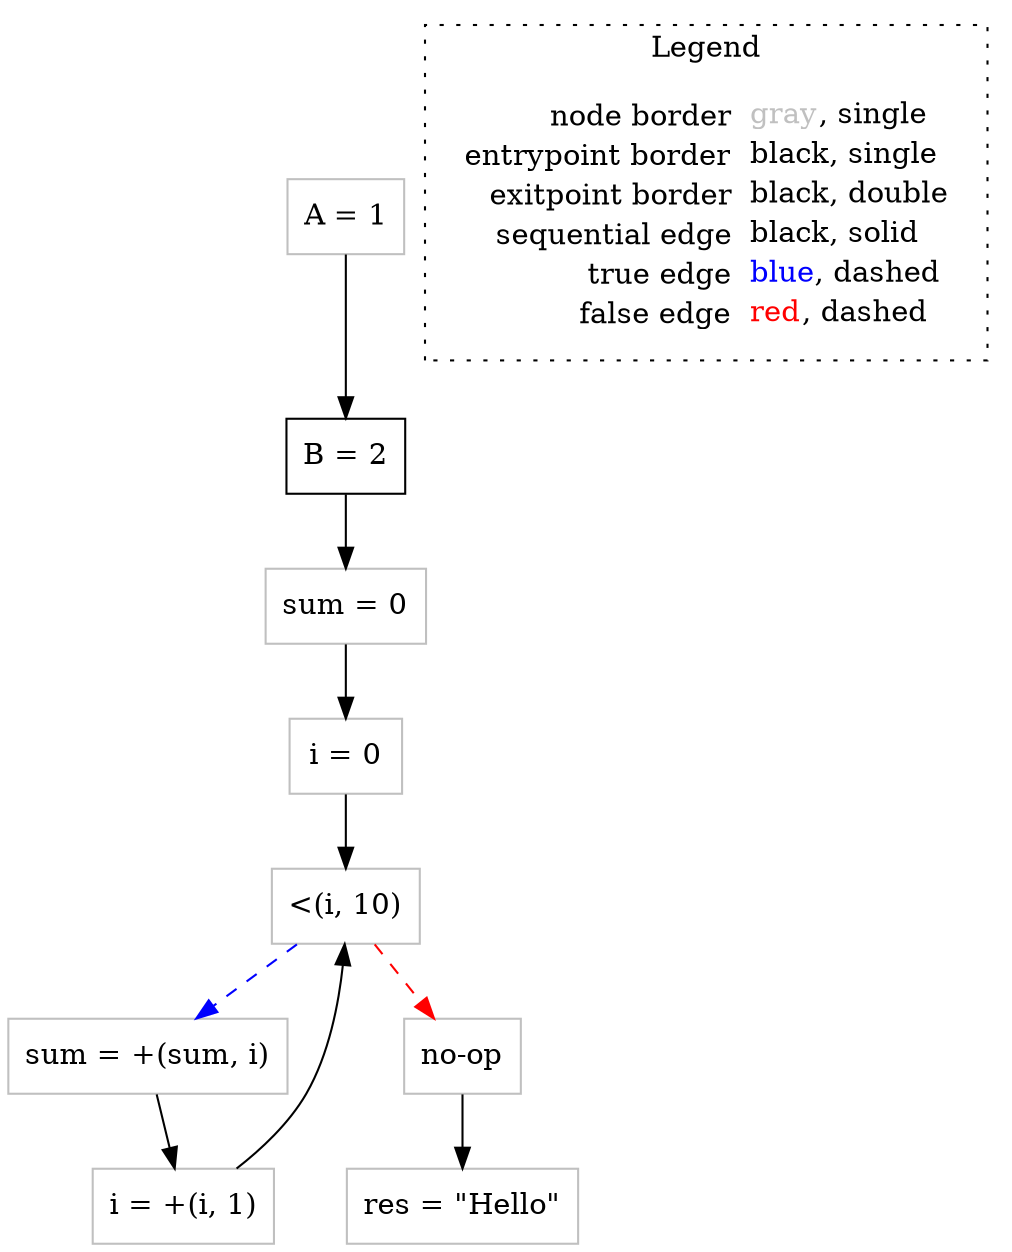 digraph {
	"node0" [shape="rect",color="black",label=<B = 2>];
	"node1" [shape="rect",color="gray",label=<A = 1>];
	"node2" [shape="rect",color="gray",label=<i = 0>];
	"node3" [shape="rect",color="gray",label=<sum = +(sum, i)>];
	"node4" [shape="rect",color="gray",label=<res = &quot;Hello&quot;>];
	"node5" [shape="rect",color="gray",label=<no-op>];
	"node6" [shape="rect",color="gray",label=<&lt;(i, 10)>];
	"node7" [shape="rect",color="gray",label=<i = +(i, 1)>];
	"node8" [shape="rect",color="gray",label=<sum = 0>];
	"node1" -> "node0" [color="black"];
	"node0" -> "node8" [color="black"];
	"node2" -> "node6" [color="black"];
	"node3" -> "node7" [color="black"];
	"node5" -> "node4" [color="black"];
	"node6" -> "node3" [color="blue",style="dashed"];
	"node6" -> "node5" [color="red",style="dashed"];
	"node7" -> "node6" [color="black"];
	"node8" -> "node2" [color="black"];
subgraph cluster_legend {
	label="Legend";
	style=dotted;
	node [shape=plaintext];
	"legend" [label=<<table border="0" cellpadding="2" cellspacing="0" cellborder="0"><tr><td align="right">node border&nbsp;</td><td align="left"><font color="gray">gray</font>, single</td></tr><tr><td align="right">entrypoint border&nbsp;</td><td align="left"><font color="black">black</font>, single</td></tr><tr><td align="right">exitpoint border&nbsp;</td><td align="left"><font color="black">black</font>, double</td></tr><tr><td align="right">sequential edge&nbsp;</td><td align="left"><font color="black">black</font>, solid</td></tr><tr><td align="right">true edge&nbsp;</td><td align="left"><font color="blue">blue</font>, dashed</td></tr><tr><td align="right">false edge&nbsp;</td><td align="left"><font color="red">red</font>, dashed</td></tr></table>>];
}

}
